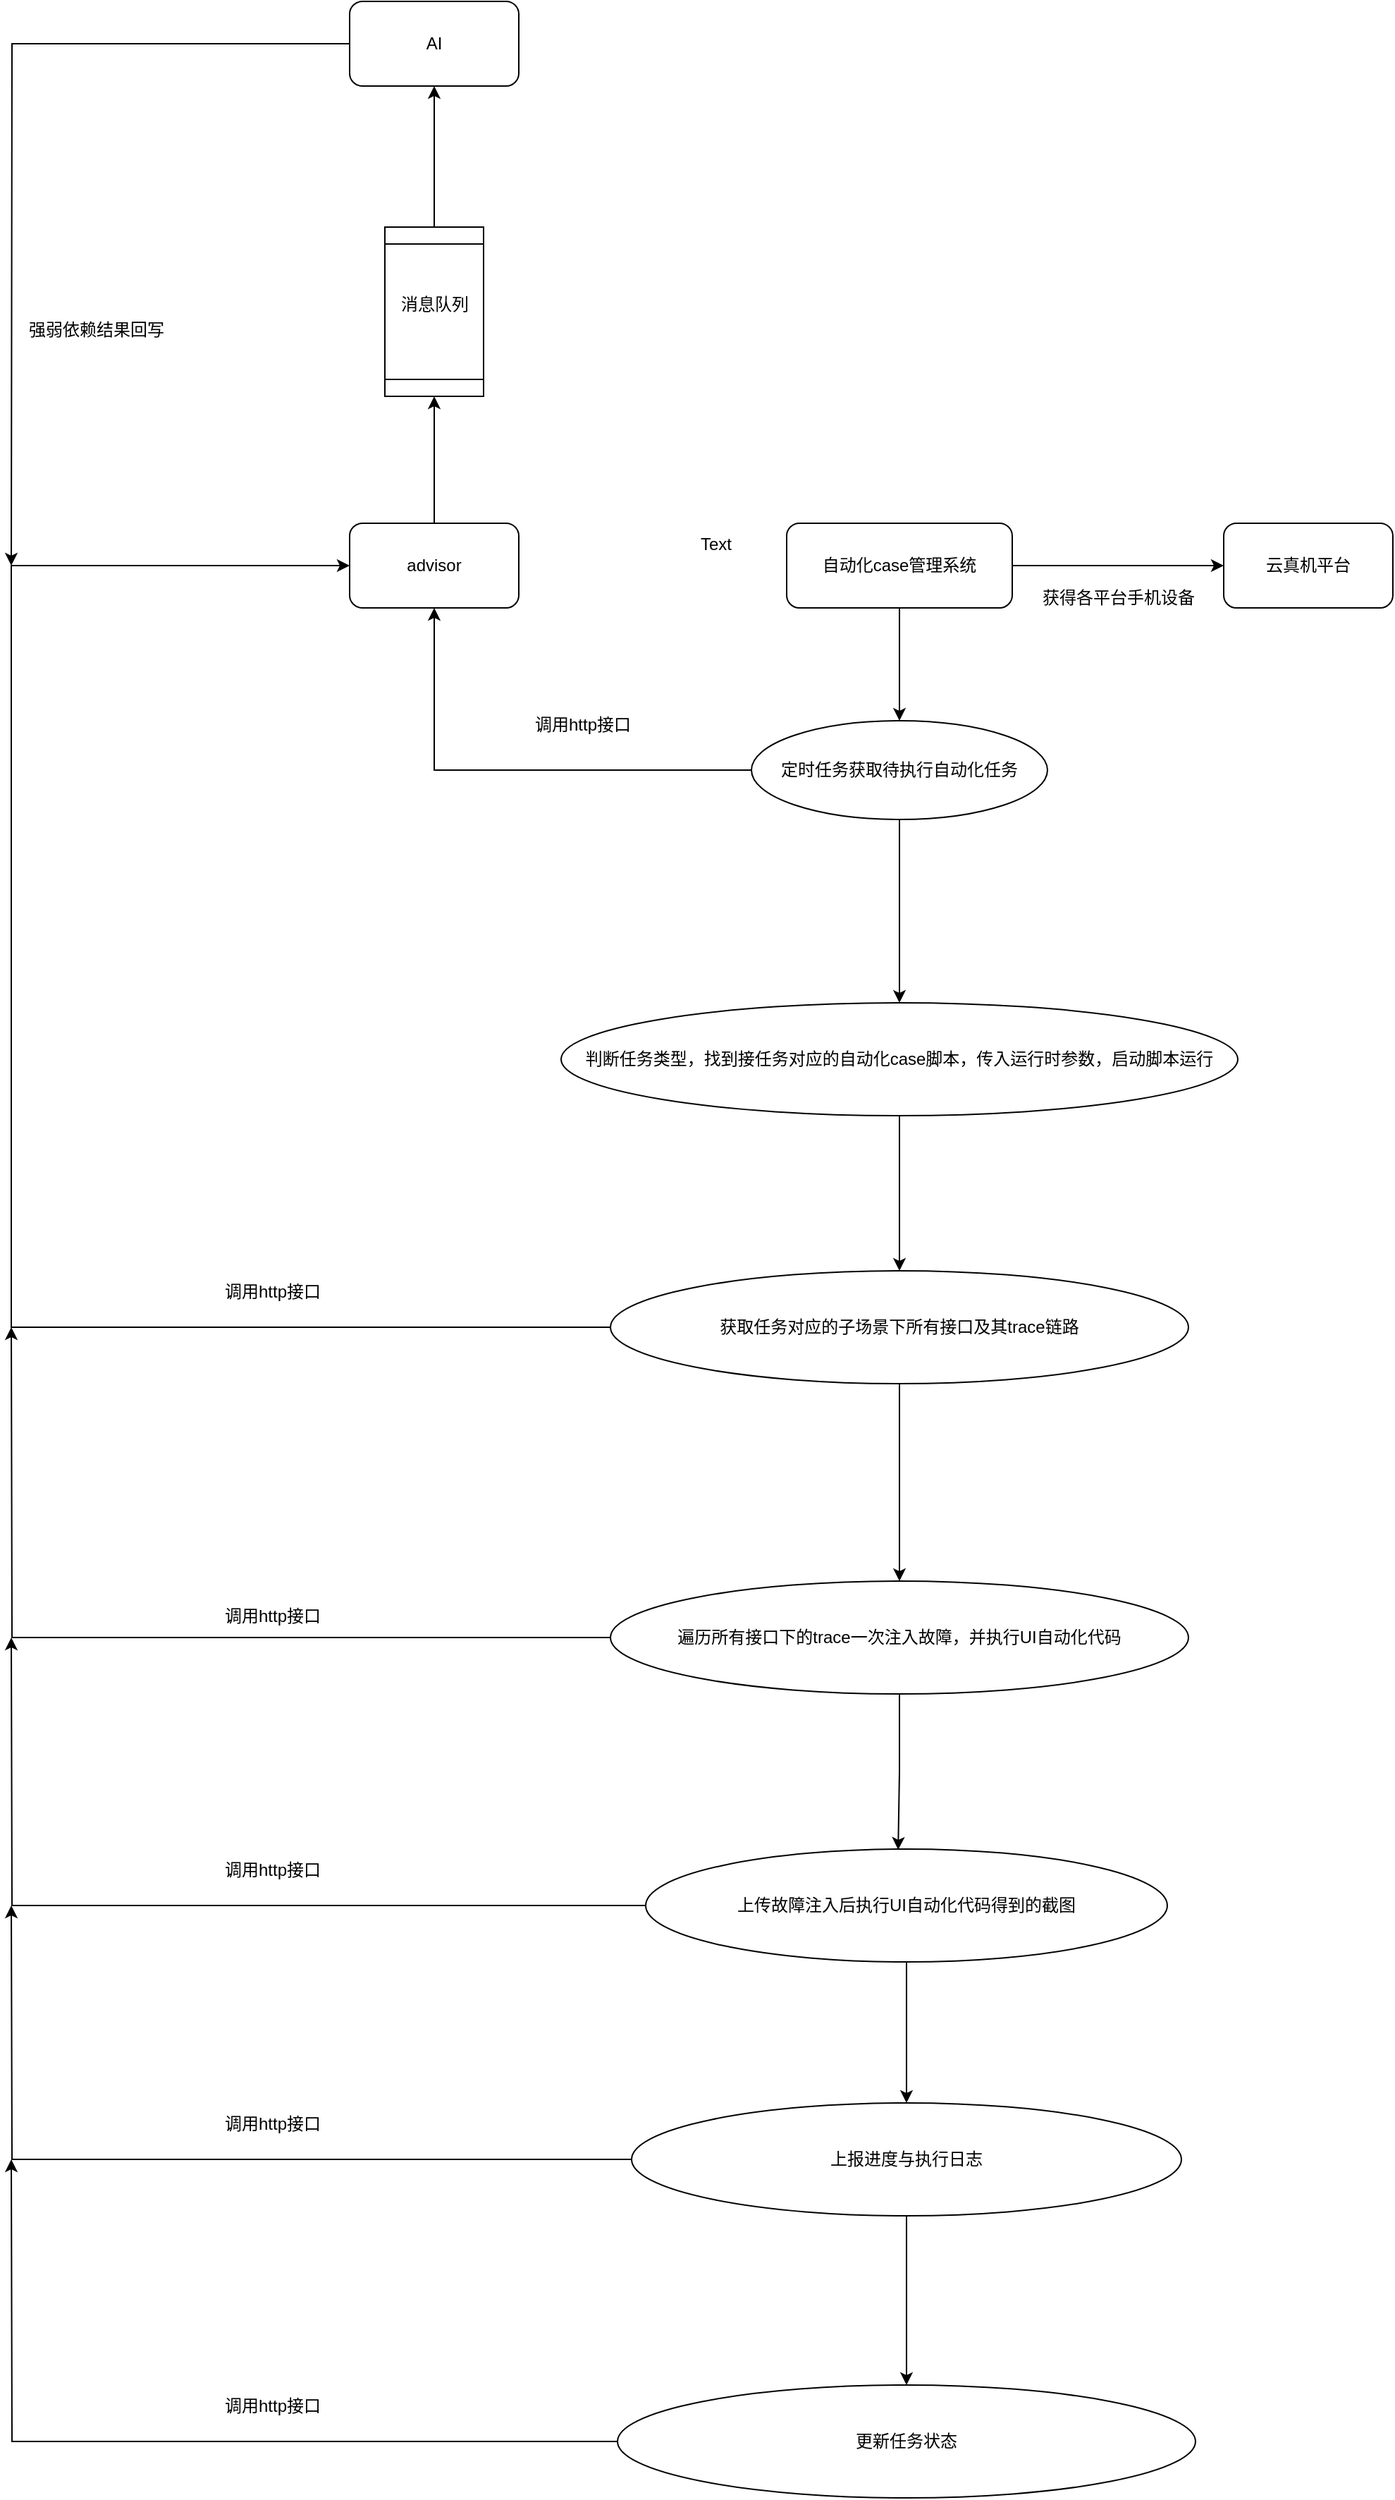 <mxfile version="28.2.3">
  <diagram name="第 1 页" id="lvDQNgmPr2clPpsq0qLs">
    <mxGraphModel dx="1234" dy="790" grid="1" gridSize="10" guides="1" tooltips="1" connect="1" arrows="1" fold="1" page="1" pageScale="1" pageWidth="827" pageHeight="1169" math="0" shadow="0">
      <root>
        <mxCell id="0" />
        <mxCell id="1" parent="0" />
        <mxCell id="_MQr-Z1Sg6qbIdySU4VO-49" style="edgeStyle=orthogonalEdgeStyle;rounded=0;orthogonalLoop=1;jettySize=auto;html=1;exitX=0.5;exitY=0;exitDx=0;exitDy=0;entryX=0;entryY=0.5;entryDx=0;entryDy=0;" edge="1" parent="1" source="_MQr-Z1Sg6qbIdySU4VO-1" target="_MQr-Z1Sg6qbIdySU4VO-45">
          <mxGeometry relative="1" as="geometry" />
        </mxCell>
        <mxCell id="_MQr-Z1Sg6qbIdySU4VO-1" value="advisor" style="rounded=1;whiteSpace=wrap;html=1;" vertex="1" parent="1">
          <mxGeometry x="770" y="530" width="120" height="60" as="geometry" />
        </mxCell>
        <mxCell id="_MQr-Z1Sg6qbIdySU4VO-2" style="edgeStyle=orthogonalEdgeStyle;rounded=0;orthogonalLoop=1;jettySize=auto;html=1;" edge="1" parent="1" source="_MQr-Z1Sg6qbIdySU4VO-4" target="_MQr-Z1Sg6qbIdySU4VO-8">
          <mxGeometry relative="1" as="geometry" />
        </mxCell>
        <mxCell id="_MQr-Z1Sg6qbIdySU4VO-3" style="edgeStyle=orthogonalEdgeStyle;rounded=0;orthogonalLoop=1;jettySize=auto;html=1;entryX=0;entryY=0.5;entryDx=0;entryDy=0;" edge="1" parent="1" source="_MQr-Z1Sg6qbIdySU4VO-4" target="_MQr-Z1Sg6qbIdySU4VO-5">
          <mxGeometry relative="1" as="geometry" />
        </mxCell>
        <mxCell id="_MQr-Z1Sg6qbIdySU4VO-4" value="自动化case管理系统" style="rounded=1;whiteSpace=wrap;html=1;" vertex="1" parent="1">
          <mxGeometry x="1080" y="530" width="160" height="60" as="geometry" />
        </mxCell>
        <mxCell id="_MQr-Z1Sg6qbIdySU4VO-5" value="云真机平台" style="rounded=1;whiteSpace=wrap;html=1;" vertex="1" parent="1">
          <mxGeometry x="1390" y="530" width="120" height="60" as="geometry" />
        </mxCell>
        <mxCell id="_MQr-Z1Sg6qbIdySU4VO-6" style="edgeStyle=orthogonalEdgeStyle;rounded=0;orthogonalLoop=1;jettySize=auto;html=1;entryX=0.5;entryY=1;entryDx=0;entryDy=0;" edge="1" parent="1" source="_MQr-Z1Sg6qbIdySU4VO-8" target="_MQr-Z1Sg6qbIdySU4VO-1">
          <mxGeometry relative="1" as="geometry" />
        </mxCell>
        <mxCell id="_MQr-Z1Sg6qbIdySU4VO-7" style="edgeStyle=orthogonalEdgeStyle;rounded=0;orthogonalLoop=1;jettySize=auto;html=1;entryX=0.5;entryY=0;entryDx=0;entryDy=0;" edge="1" parent="1" source="_MQr-Z1Sg6qbIdySU4VO-8" target="_MQr-Z1Sg6qbIdySU4VO-12">
          <mxGeometry relative="1" as="geometry">
            <mxPoint x="1160" y="820" as="targetPoint" />
          </mxGeometry>
        </mxCell>
        <mxCell id="_MQr-Z1Sg6qbIdySU4VO-8" value="定时任务获取待执行自动化任务" style="ellipse;whiteSpace=wrap;html=1;" vertex="1" parent="1">
          <mxGeometry x="1055" y="670" width="210" height="70" as="geometry" />
        </mxCell>
        <mxCell id="_MQr-Z1Sg6qbIdySU4VO-9" value="调用http接口" style="text;html=1;align=center;verticalAlign=middle;resizable=0;points=[];autosize=1;strokeColor=none;fillColor=none;" vertex="1" parent="1">
          <mxGeometry x="890" y="658" width="90" height="30" as="geometry" />
        </mxCell>
        <mxCell id="_MQr-Z1Sg6qbIdySU4VO-10" value="获得各平台手机设备" style="text;html=1;align=center;verticalAlign=middle;resizable=0;points=[];autosize=1;strokeColor=none;fillColor=none;" vertex="1" parent="1">
          <mxGeometry x="1250" y="568" width="130" height="30" as="geometry" />
        </mxCell>
        <mxCell id="_MQr-Z1Sg6qbIdySU4VO-41" style="edgeStyle=orthogonalEdgeStyle;rounded=0;orthogonalLoop=1;jettySize=auto;html=1;entryX=0.5;entryY=0;entryDx=0;entryDy=0;" edge="1" parent="1" source="_MQr-Z1Sg6qbIdySU4VO-12" target="_MQr-Z1Sg6qbIdySU4VO-18">
          <mxGeometry relative="1" as="geometry" />
        </mxCell>
        <mxCell id="_MQr-Z1Sg6qbIdySU4VO-12" value="判断任务类型，找到接任务对应的自动化case脚本，传入运行时参数，启动脚本运行" style="ellipse;whiteSpace=wrap;html=1;" vertex="1" parent="1">
          <mxGeometry x="920" y="870" width="480" height="80" as="geometry" />
        </mxCell>
        <mxCell id="_MQr-Z1Sg6qbIdySU4VO-16" style="edgeStyle=orthogonalEdgeStyle;rounded=0;orthogonalLoop=1;jettySize=auto;html=1;" edge="1" parent="1" source="_MQr-Z1Sg6qbIdySU4VO-18" target="_MQr-Z1Sg6qbIdySU4VO-22">
          <mxGeometry relative="1" as="geometry" />
        </mxCell>
        <mxCell id="_MQr-Z1Sg6qbIdySU4VO-42" style="edgeStyle=orthogonalEdgeStyle;rounded=0;orthogonalLoop=1;jettySize=auto;html=1;entryX=0;entryY=0.5;entryDx=0;entryDy=0;" edge="1" parent="1" source="_MQr-Z1Sg6qbIdySU4VO-18" target="_MQr-Z1Sg6qbIdySU4VO-1">
          <mxGeometry relative="1" as="geometry">
            <Array as="points">
              <mxPoint x="530" y="1100" />
              <mxPoint x="530" y="560" />
            </Array>
          </mxGeometry>
        </mxCell>
        <mxCell id="_MQr-Z1Sg6qbIdySU4VO-18" value="获取任务对应的子场景下所有接口及其trace链路" style="ellipse;whiteSpace=wrap;html=1;" vertex="1" parent="1">
          <mxGeometry x="955" y="1060" width="410" height="80" as="geometry" />
        </mxCell>
        <mxCell id="_MQr-Z1Sg6qbIdySU4VO-57" style="edgeStyle=orthogonalEdgeStyle;rounded=0;orthogonalLoop=1;jettySize=auto;html=1;" edge="1" parent="1" source="_MQr-Z1Sg6qbIdySU4VO-22">
          <mxGeometry relative="1" as="geometry">
            <mxPoint x="530" y="1100" as="targetPoint" />
          </mxGeometry>
        </mxCell>
        <mxCell id="_MQr-Z1Sg6qbIdySU4VO-22" value="遍历所有接口下的trace一次注入故障，并执行UI自动化代码" style="ellipse;whiteSpace=wrap;html=1;" vertex="1" parent="1">
          <mxGeometry x="955" y="1280" width="410" height="80" as="geometry" />
        </mxCell>
        <mxCell id="_MQr-Z1Sg6qbIdySU4VO-56" style="edgeStyle=orthogonalEdgeStyle;rounded=0;orthogonalLoop=1;jettySize=auto;html=1;entryX=0.5;entryY=0;entryDx=0;entryDy=0;" edge="1" parent="1" source="_MQr-Z1Sg6qbIdySU4VO-36" target="_MQr-Z1Sg6qbIdySU4VO-38">
          <mxGeometry relative="1" as="geometry" />
        </mxCell>
        <mxCell id="_MQr-Z1Sg6qbIdySU4VO-59" style="edgeStyle=orthogonalEdgeStyle;rounded=0;orthogonalLoop=1;jettySize=auto;html=1;" edge="1" parent="1" source="_MQr-Z1Sg6qbIdySU4VO-36">
          <mxGeometry relative="1" as="geometry">
            <mxPoint x="530" y="1510" as="targetPoint" />
          </mxGeometry>
        </mxCell>
        <mxCell id="_MQr-Z1Sg6qbIdySU4VO-36" value="上报进度与执行日志" style="ellipse;whiteSpace=wrap;html=1;" vertex="1" parent="1">
          <mxGeometry x="970" y="1650" width="390" height="80" as="geometry" />
        </mxCell>
        <mxCell id="_MQr-Z1Sg6qbIdySU4VO-60" style="edgeStyle=orthogonalEdgeStyle;rounded=0;orthogonalLoop=1;jettySize=auto;html=1;" edge="1" parent="1" source="_MQr-Z1Sg6qbIdySU4VO-38">
          <mxGeometry relative="1" as="geometry">
            <mxPoint x="530" y="1690" as="targetPoint" />
          </mxGeometry>
        </mxCell>
        <mxCell id="_MQr-Z1Sg6qbIdySU4VO-38" value="更新任务状态" style="ellipse;whiteSpace=wrap;html=1;" vertex="1" parent="1">
          <mxGeometry x="960" y="1850" width="410" height="80" as="geometry" />
        </mxCell>
        <mxCell id="_MQr-Z1Sg6qbIdySU4VO-43" value="调用http接口" style="text;html=1;align=center;verticalAlign=middle;resizable=0;points=[];autosize=1;strokeColor=none;fillColor=none;" vertex="1" parent="1">
          <mxGeometry x="670" y="1060" width="90" height="30" as="geometry" />
        </mxCell>
        <mxCell id="_MQr-Z1Sg6qbIdySU4VO-55" style="edgeStyle=orthogonalEdgeStyle;rounded=0;orthogonalLoop=1;jettySize=auto;html=1;entryX=0.5;entryY=0;entryDx=0;entryDy=0;" edge="1" parent="1" source="_MQr-Z1Sg6qbIdySU4VO-44" target="_MQr-Z1Sg6qbIdySU4VO-36">
          <mxGeometry relative="1" as="geometry" />
        </mxCell>
        <mxCell id="_MQr-Z1Sg6qbIdySU4VO-58" style="edgeStyle=orthogonalEdgeStyle;rounded=0;orthogonalLoop=1;jettySize=auto;html=1;" edge="1" parent="1" source="_MQr-Z1Sg6qbIdySU4VO-44">
          <mxGeometry relative="1" as="geometry">
            <mxPoint x="530" y="1320" as="targetPoint" />
          </mxGeometry>
        </mxCell>
        <mxCell id="_MQr-Z1Sg6qbIdySU4VO-44" value="上传故障注入后执行UI自动化代码得到的截图" style="ellipse;whiteSpace=wrap;html=1;" vertex="1" parent="1">
          <mxGeometry x="980" y="1470" width="370" height="80" as="geometry" />
        </mxCell>
        <mxCell id="_MQr-Z1Sg6qbIdySU4VO-47" value="" style="group" vertex="1" connectable="0" parent="1">
          <mxGeometry x="795" y="320" width="70" height="120" as="geometry" />
        </mxCell>
        <mxCell id="_MQr-Z1Sg6qbIdySU4VO-45" value="" style="shape=process;whiteSpace=wrap;html=1;backgroundOutline=1;rotation=-90;" vertex="1" parent="_MQr-Z1Sg6qbIdySU4VO-47">
          <mxGeometry x="-25" y="25" width="120" height="70" as="geometry" />
        </mxCell>
        <mxCell id="_MQr-Z1Sg6qbIdySU4VO-46" value="消息队列" style="text;html=1;align=center;verticalAlign=middle;resizable=0;points=[];autosize=1;strokeColor=none;fillColor=none;" vertex="1" parent="_MQr-Z1Sg6qbIdySU4VO-47">
          <mxGeometry y="40" width="70" height="30" as="geometry" />
        </mxCell>
        <mxCell id="_MQr-Z1Sg6qbIdySU4VO-51" style="edgeStyle=orthogonalEdgeStyle;rounded=0;orthogonalLoop=1;jettySize=auto;html=1;" edge="1" parent="1" source="_MQr-Z1Sg6qbIdySU4VO-48">
          <mxGeometry relative="1" as="geometry">
            <mxPoint x="530" y="560" as="targetPoint" />
          </mxGeometry>
        </mxCell>
        <mxCell id="_MQr-Z1Sg6qbIdySU4VO-48" value="AI" style="rounded=1;whiteSpace=wrap;html=1;" vertex="1" parent="1">
          <mxGeometry x="770" y="160" width="120" height="60" as="geometry" />
        </mxCell>
        <mxCell id="_MQr-Z1Sg6qbIdySU4VO-50" style="edgeStyle=orthogonalEdgeStyle;rounded=0;orthogonalLoop=1;jettySize=auto;html=1;entryX=0.5;entryY=1;entryDx=0;entryDy=0;" edge="1" parent="1" source="_MQr-Z1Sg6qbIdySU4VO-45" target="_MQr-Z1Sg6qbIdySU4VO-48">
          <mxGeometry relative="1" as="geometry" />
        </mxCell>
        <mxCell id="_MQr-Z1Sg6qbIdySU4VO-52" value="Text" style="text;html=1;align=center;verticalAlign=middle;whiteSpace=wrap;rounded=0;" vertex="1" parent="1">
          <mxGeometry x="1000" y="530" width="60" height="30" as="geometry" />
        </mxCell>
        <mxCell id="_MQr-Z1Sg6qbIdySU4VO-53" value="强弱依赖结果回写" style="text;html=1;align=center;verticalAlign=middle;resizable=0;points=[];autosize=1;strokeColor=none;fillColor=none;" vertex="1" parent="1">
          <mxGeometry x="530" y="378" width="120" height="30" as="geometry" />
        </mxCell>
        <mxCell id="_MQr-Z1Sg6qbIdySU4VO-54" style="edgeStyle=orthogonalEdgeStyle;rounded=0;orthogonalLoop=1;jettySize=auto;html=1;entryX=0.484;entryY=0.006;entryDx=0;entryDy=0;entryPerimeter=0;" edge="1" parent="1" source="_MQr-Z1Sg6qbIdySU4VO-22" target="_MQr-Z1Sg6qbIdySU4VO-44">
          <mxGeometry relative="1" as="geometry" />
        </mxCell>
        <mxCell id="_MQr-Z1Sg6qbIdySU4VO-61" value="调用http接口" style="text;html=1;align=center;verticalAlign=middle;resizable=0;points=[];autosize=1;strokeColor=none;fillColor=none;" vertex="1" parent="1">
          <mxGeometry x="670" y="1290" width="90" height="30" as="geometry" />
        </mxCell>
        <mxCell id="_MQr-Z1Sg6qbIdySU4VO-62" value="调用http接口" style="text;html=1;align=center;verticalAlign=middle;resizable=0;points=[];autosize=1;strokeColor=none;fillColor=none;" vertex="1" parent="1">
          <mxGeometry x="670" y="1470" width="90" height="30" as="geometry" />
        </mxCell>
        <mxCell id="_MQr-Z1Sg6qbIdySU4VO-63" value="调用http接口" style="text;html=1;align=center;verticalAlign=middle;resizable=0;points=[];autosize=1;strokeColor=none;fillColor=none;" vertex="1" parent="1">
          <mxGeometry x="670" y="1650" width="90" height="30" as="geometry" />
        </mxCell>
        <mxCell id="_MQr-Z1Sg6qbIdySU4VO-64" value="调用http接口" style="text;html=1;align=center;verticalAlign=middle;resizable=0;points=[];autosize=1;strokeColor=none;fillColor=none;" vertex="1" parent="1">
          <mxGeometry x="670" y="1850" width="90" height="30" as="geometry" />
        </mxCell>
      </root>
    </mxGraphModel>
  </diagram>
</mxfile>
